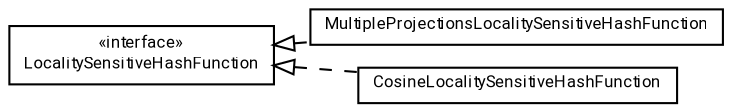 #!/usr/local/bin/dot
#
# Class diagram 
# Generated by UMLGraph version R5_7_2-60-g0e99a6 (http://www.spinellis.gr/umlgraph/)
#

digraph G {
	graph [fontnames="svg"]
	edge [fontname="Roboto",fontsize=7,labelfontname="Roboto",labelfontsize=7,color="black"];
	node [fontname="Roboto",fontcolor="black",fontsize=8,shape=plaintext,margin=0,width=0,height=0];
	nodesep=0.15;
	ranksep=0.25;
	rankdir=LR;
	// de.lmu.ifi.dbs.elki.index.lsh.hashfunctions.LocalitySensitiveHashFunction<V>
	c612976 [label=<<table title="de.lmu.ifi.dbs.elki.index.lsh.hashfunctions.LocalitySensitiveHashFunction" border="0" cellborder="1" cellspacing="0" cellpadding="2" href="LocalitySensitiveHashFunction.html" target="_parent">
		<tr><td><table border="0" cellspacing="0" cellpadding="1">
		<tr><td align="center" balign="center"> &#171;interface&#187; </td></tr>
		<tr><td align="center" balign="center"> <font face="Roboto">LocalitySensitiveHashFunction</font> </td></tr>
		</table></td></tr>
		</table>>, URL="LocalitySensitiveHashFunction.html"];
	// de.lmu.ifi.dbs.elki.index.lsh.hashfunctions.MultipleProjectionsLocalitySensitiveHashFunction
	c612977 [label=<<table title="de.lmu.ifi.dbs.elki.index.lsh.hashfunctions.MultipleProjectionsLocalitySensitiveHashFunction" border="0" cellborder="1" cellspacing="0" cellpadding="2" href="MultipleProjectionsLocalitySensitiveHashFunction.html" target="_parent">
		<tr><td><table border="0" cellspacing="0" cellpadding="1">
		<tr><td align="center" balign="center"> <font face="Roboto">MultipleProjectionsLocalitySensitiveHashFunction</font> </td></tr>
		</table></td></tr>
		</table>>, URL="MultipleProjectionsLocalitySensitiveHashFunction.html"];
	// de.lmu.ifi.dbs.elki.index.lsh.hashfunctions.CosineLocalitySensitiveHashFunction
	c612978 [label=<<table title="de.lmu.ifi.dbs.elki.index.lsh.hashfunctions.CosineLocalitySensitiveHashFunction" border="0" cellborder="1" cellspacing="0" cellpadding="2" href="CosineLocalitySensitiveHashFunction.html" target="_parent">
		<tr><td><table border="0" cellspacing="0" cellpadding="1">
		<tr><td align="center" balign="center"> <font face="Roboto">CosineLocalitySensitiveHashFunction</font> </td></tr>
		</table></td></tr>
		</table>>, URL="CosineLocalitySensitiveHashFunction.html"];
	// de.lmu.ifi.dbs.elki.index.lsh.hashfunctions.MultipleProjectionsLocalitySensitiveHashFunction implements de.lmu.ifi.dbs.elki.index.lsh.hashfunctions.LocalitySensitiveHashFunction<V>
	c612976 -> c612977 [arrowtail=empty,style=dashed,dir=back,weight=9];
	// de.lmu.ifi.dbs.elki.index.lsh.hashfunctions.CosineLocalitySensitiveHashFunction implements de.lmu.ifi.dbs.elki.index.lsh.hashfunctions.LocalitySensitiveHashFunction<V>
	c612976 -> c612978 [arrowtail=empty,style=dashed,dir=back,weight=9];
}

